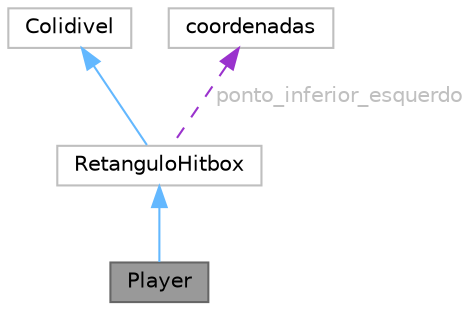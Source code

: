digraph "Player"
{
 // LATEX_PDF_SIZE
  bgcolor="transparent";
  edge [fontname=Helvetica,fontsize=10,labelfontname=Helvetica,labelfontsize=10];
  node [fontname=Helvetica,fontsize=10,shape=box,height=0.2,width=0.4];
  Node1 [id="Node000001",label="Player",height=0.2,width=0.4,color="gray40", fillcolor="grey60", style="filled", fontcolor="black",tooltip=" "];
  Node2 -> Node1 [id="edge1_Node000001_Node000002",dir="back",color="steelblue1",style="solid",tooltip=" "];
  Node2 [id="Node000002",label="RetanguloHitbox",height=0.2,width=0.4,color="grey75", fillcolor="white", style="filled",URL="$classRetanguloHitbox.html",tooltip=" "];
  Node3 -> Node2 [id="edge2_Node000002_Node000003",dir="back",color="steelblue1",style="solid",tooltip=" "];
  Node3 [id="Node000003",label="Colidivel",height=0.2,width=0.4,color="grey75", fillcolor="white", style="filled",URL="$classColidivel.html",tooltip=" "];
  Node4 -> Node2 [id="edge3_Node000002_Node000004",dir="back",color="darkorchid3",style="dashed",tooltip=" ",label=" ponto_inferior_esquerdo",fontcolor="grey" ];
  Node4 [id="Node000004",label="coordenadas",height=0.2,width=0.4,color="grey75", fillcolor="white", style="filled",URL="$structcoordenadas.html",tooltip=" "];
}
